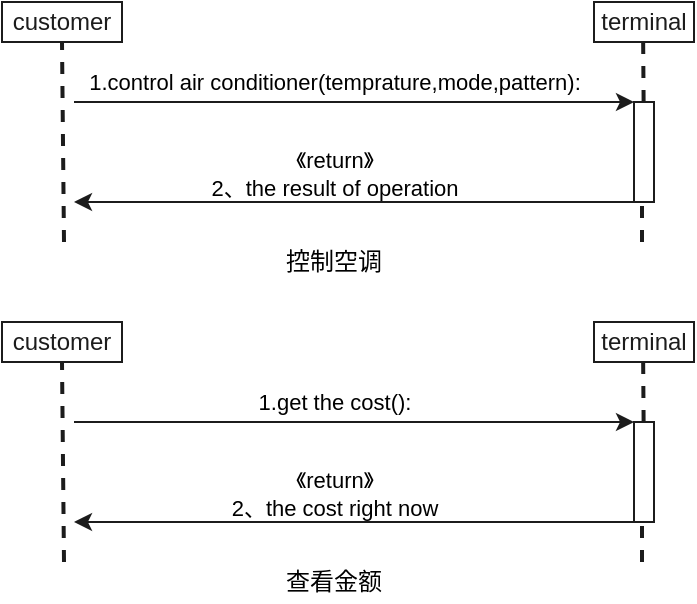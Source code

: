 <mxfile>
    <diagram id="mUjmWHGFQMiFrkBGvBQy" name="Page-1">
        <mxGraphModel dx="825" dy="479" grid="1" gridSize="10" guides="1" tooltips="1" connect="1" arrows="1" fold="1" page="1" pageScale="1" pageWidth="827" pageHeight="1169" background="#ffffff" math="0" shadow="0">
            <root>
                <mxCell id="0"/>
                <mxCell id="1" parent="0"/>
                <mxCell id="2" value="&lt;font color=&quot;#1c1c1c&quot;&gt;customer&lt;/font&gt;" style="rounded=0;whiteSpace=wrap;html=1;strokeColor=#1C1C1C;fillColor=#FFFFFF;" vertex="1" parent="1">
                    <mxGeometry x="174" y="50" width="60" height="20" as="geometry"/>
                </mxCell>
                <mxCell id="3" value="&lt;font color=&quot;#1c1c1c&quot;&gt;terminal&lt;/font&gt;" style="rounded=0;whiteSpace=wrap;html=1;strokeColor=#1C1C1C;fillColor=#FFFFFF;" vertex="1" parent="1">
                    <mxGeometry x="470" y="50" width="50" height="20" as="geometry"/>
                </mxCell>
                <mxCell id="7" value="" style="endArrow=none;dashed=1;html=1;strokeColor=#1C1C1C;strokeWidth=2;entryX=0.5;entryY=1;entryDx=0;entryDy=0;" edge="1" parent="1" target="2">
                    <mxGeometry width="50" height="50" relative="1" as="geometry">
                        <mxPoint x="205" y="170" as="sourcePoint"/>
                        <mxPoint x="420" y="160" as="targetPoint"/>
                    </mxGeometry>
                </mxCell>
                <mxCell id="8" value="" style="endArrow=none;dashed=1;html=1;strokeColor=#1C1C1C;strokeWidth=2;entryX=0.5;entryY=1;entryDx=0;entryDy=0;" edge="1" parent="1" source="9">
                    <mxGeometry width="50" height="50" relative="1" as="geometry">
                        <mxPoint x="494.58" y="270" as="sourcePoint"/>
                        <mxPoint x="494.58" y="70" as="targetPoint"/>
                    </mxGeometry>
                </mxCell>
                <mxCell id="9" value="" style="rounded=0;whiteSpace=wrap;html=1;strokeColor=#1C1C1C;fillColor=#FFFFFF;rotation=90;" vertex="1" parent="1">
                    <mxGeometry x="470" y="120" width="50" height="10" as="geometry"/>
                </mxCell>
                <mxCell id="12" value="" style="endArrow=none;dashed=1;html=1;strokeColor=#1C1C1C;strokeWidth=2;entryX=1;entryY=0.6;entryDx=0;entryDy=0;entryPerimeter=0;" edge="1" parent="1" target="9">
                    <mxGeometry width="50" height="50" relative="1" as="geometry">
                        <mxPoint x="494" y="170" as="sourcePoint"/>
                        <mxPoint x="490" y="150" as="targetPoint"/>
                    </mxGeometry>
                </mxCell>
                <mxCell id="15" value="1.control air conditioner(temprature,mode,pattern):" style="endArrow=classic;html=1;strokeColor=#1C1C1C;strokeWidth=1;fontColor=#000000;labelBackgroundColor=none;" edge="1" parent="1">
                    <mxGeometry x="-0.071" y="10" width="50" height="50" relative="1" as="geometry">
                        <mxPoint x="210" y="100" as="sourcePoint"/>
                        <mxPoint x="490" y="100" as="targetPoint"/>
                        <mxPoint as="offset"/>
                    </mxGeometry>
                </mxCell>
                <mxCell id="17" value="" style="endArrow=classic;html=1;strokeColor=#1C1C1C;strokeWidth=1;" edge="1" parent="1">
                    <mxGeometry width="50" height="50" relative="1" as="geometry">
                        <mxPoint x="490" y="150" as="sourcePoint"/>
                        <mxPoint x="210" y="150" as="targetPoint"/>
                    </mxGeometry>
                </mxCell>
                <mxCell id="21" value="《return》&lt;br&gt;2、the result of operation" style="edgeLabel;html=1;align=center;verticalAlign=middle;resizable=0;points=[];fontColor=#000000;labelBackgroundColor=none;" vertex="1" connectable="0" parent="17">
                    <mxGeometry x="0.139" y="-1" relative="1" as="geometry">
                        <mxPoint x="9.17" y="-13" as="offset"/>
                    </mxGeometry>
                </mxCell>
                <mxCell id="22" value="&lt;font color=&quot;#1c1c1c&quot;&gt;customer&lt;/font&gt;" style="rounded=0;whiteSpace=wrap;html=1;strokeColor=#1C1C1C;fillColor=#FFFFFF;" vertex="1" parent="1">
                    <mxGeometry x="174" y="210" width="60" height="20" as="geometry"/>
                </mxCell>
                <mxCell id="23" value="&lt;font color=&quot;#1c1c1c&quot;&gt;terminal&lt;/font&gt;" style="rounded=0;whiteSpace=wrap;html=1;strokeColor=#1C1C1C;fillColor=#FFFFFF;" vertex="1" parent="1">
                    <mxGeometry x="470" y="210" width="50" height="20" as="geometry"/>
                </mxCell>
                <mxCell id="24" value="" style="endArrow=none;dashed=1;html=1;strokeColor=#1C1C1C;strokeWidth=2;entryX=0.5;entryY=1;entryDx=0;entryDy=0;" edge="1" parent="1" target="22">
                    <mxGeometry width="50" height="50" relative="1" as="geometry">
                        <mxPoint x="205" y="330" as="sourcePoint"/>
                        <mxPoint x="420" y="320" as="targetPoint"/>
                    </mxGeometry>
                </mxCell>
                <mxCell id="25" value="" style="endArrow=none;dashed=1;html=1;strokeColor=#1C1C1C;strokeWidth=2;entryX=0.5;entryY=1;entryDx=0;entryDy=0;" edge="1" parent="1" source="26">
                    <mxGeometry width="50" height="50" relative="1" as="geometry">
                        <mxPoint x="494.58" y="430" as="sourcePoint"/>
                        <mxPoint x="494.58" y="230" as="targetPoint"/>
                    </mxGeometry>
                </mxCell>
                <mxCell id="26" value="" style="rounded=0;whiteSpace=wrap;html=1;strokeColor=#1C1C1C;fillColor=#FFFFFF;rotation=90;" vertex="1" parent="1">
                    <mxGeometry x="470" y="280" width="50" height="10" as="geometry"/>
                </mxCell>
                <mxCell id="27" value="" style="endArrow=none;dashed=1;html=1;strokeColor=#1C1C1C;strokeWidth=2;entryX=1;entryY=0.6;entryDx=0;entryDy=0;entryPerimeter=0;" edge="1" parent="1" target="26">
                    <mxGeometry width="50" height="50" relative="1" as="geometry">
                        <mxPoint x="494" y="330" as="sourcePoint"/>
                        <mxPoint x="490" y="310" as="targetPoint"/>
                    </mxGeometry>
                </mxCell>
                <mxCell id="28" value="1.get the cost():" style="endArrow=classic;html=1;strokeColor=#1C1C1C;strokeWidth=1;fontColor=#000000;labelBackgroundColor=none;" edge="1" parent="1">
                    <mxGeometry x="-0.071" y="10" width="50" height="50" relative="1" as="geometry">
                        <mxPoint x="210" y="260" as="sourcePoint"/>
                        <mxPoint x="490" y="260" as="targetPoint"/>
                        <mxPoint as="offset"/>
                    </mxGeometry>
                </mxCell>
                <mxCell id="29" value="" style="endArrow=classic;html=1;strokeColor=#1C1C1C;strokeWidth=1;" edge="1" parent="1">
                    <mxGeometry width="50" height="50" relative="1" as="geometry">
                        <mxPoint x="490" y="310" as="sourcePoint"/>
                        <mxPoint x="210" y="310" as="targetPoint"/>
                    </mxGeometry>
                </mxCell>
                <mxCell id="30" value="《return》&lt;br&gt;2、the cost right now" style="edgeLabel;html=1;align=center;verticalAlign=middle;resizable=0;points=[];fontColor=#000000;labelBackgroundColor=none;" vertex="1" connectable="0" parent="29">
                    <mxGeometry x="0.139" y="-1" relative="1" as="geometry">
                        <mxPoint x="9.17" y="-13" as="offset"/>
                    </mxGeometry>
                </mxCell>
                <mxCell id="32" value="控制空调" style="text;html=1;strokeColor=none;fillColor=none;align=center;verticalAlign=middle;whiteSpace=wrap;rounded=0;labelBackgroundColor=none;fontColor=#000000;" vertex="1" parent="1">
                    <mxGeometry x="310" y="170" width="60" height="20" as="geometry"/>
                </mxCell>
                <mxCell id="33" value="查看金额" style="text;html=1;strokeColor=none;fillColor=none;align=center;verticalAlign=middle;whiteSpace=wrap;rounded=0;labelBackgroundColor=none;fontColor=#000000;" vertex="1" parent="1">
                    <mxGeometry x="310" y="330" width="60" height="20" as="geometry"/>
                </mxCell>
            </root>
        </mxGraphModel>
    </diagram>
</mxfile>